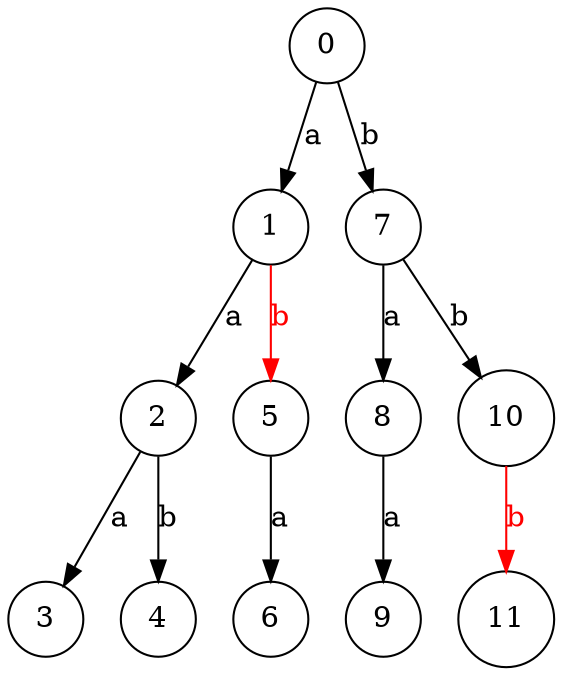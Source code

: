 digraph Tree {
	rankdir=TB;
	node [shape = circle];
0 -> 1[label = "a" ];
1 -> 2[label = "a" ];
2 -> 3[label = "a" ];
2 -> 4[label = "b" ];
1 -> 5[label = "b" , color = red, fontcolor = red];
5 -> 6[label = "a" ];
0 -> 7[label = "b" ];
7 -> 8[label = "a" ];
8 -> 9[label = "a" ];
7 -> 10[label = "b" ];
10 -> 11[label = "b" , color = red, fontcolor = red];
}